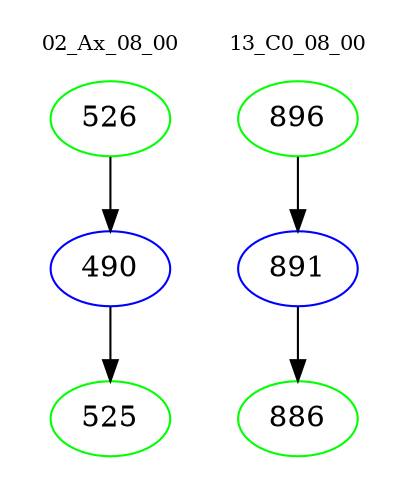 digraph{
subgraph cluster_0 {
color = white
label = "02_Ax_08_00";
fontsize=10;
T0_526 [label="526", color="green"]
T0_526 -> T0_490 [color="black"]
T0_490 [label="490", color="blue"]
T0_490 -> T0_525 [color="black"]
T0_525 [label="525", color="green"]
}
subgraph cluster_1 {
color = white
label = "13_C0_08_00";
fontsize=10;
T1_896 [label="896", color="green"]
T1_896 -> T1_891 [color="black"]
T1_891 [label="891", color="blue"]
T1_891 -> T1_886 [color="black"]
T1_886 [label="886", color="green"]
}
}
